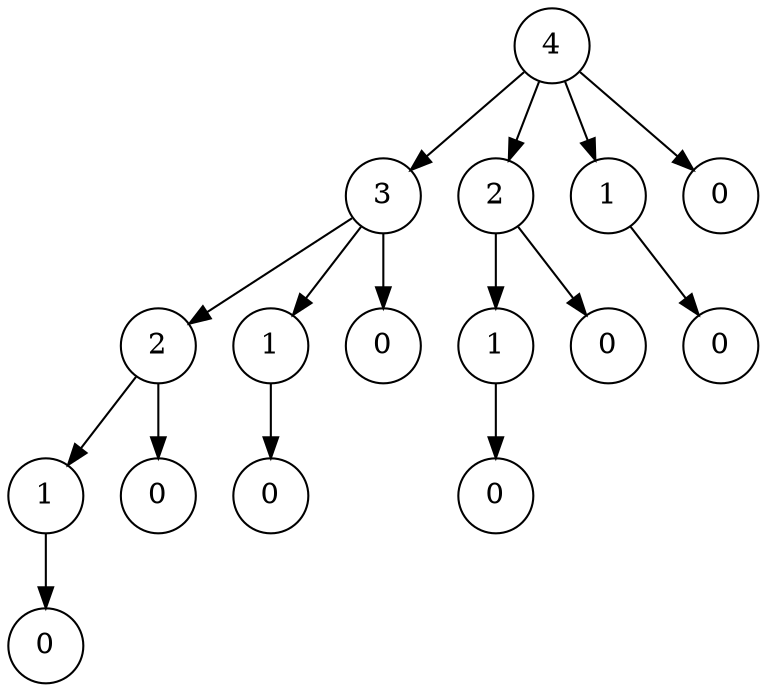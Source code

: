 digraph G{
	node[shape=circle]
	t4[label="4"];
	t43[label="3"];
	t432[label="2"];
	t4321[label="1"];
	t43210[label="0"];
	t4321->t43210;
	t4320[label="0"];
	{rank=same t4321->t4320[style=invis]}
	t432->t4321;
	t432->t4320;
	t431[label="1"];
	t4310[label="0"];
	t431->t4310;
	t430[label="0"];
	{rank=same t432->t431->t430[style=invis]}
	t43->t432;
	t43->t431;
	t43->t430;
	t42[label="2"];
	t421[label="1"];
	t4210[label="0"];
	t421->t4210;
	t420[label="0"];
	{rank=same t421->t420[style=invis]}
	t42->t421;
	t42->t420;
	t41[label="1"];
	t410[label="0"];
	t41->t410;
	t40[label="0"];
	{rank=same t43->t42->t41->t40[style=invis]}
	t4->t43;
	t4->t42;
	t4->t41;
	t4->t40;
}
